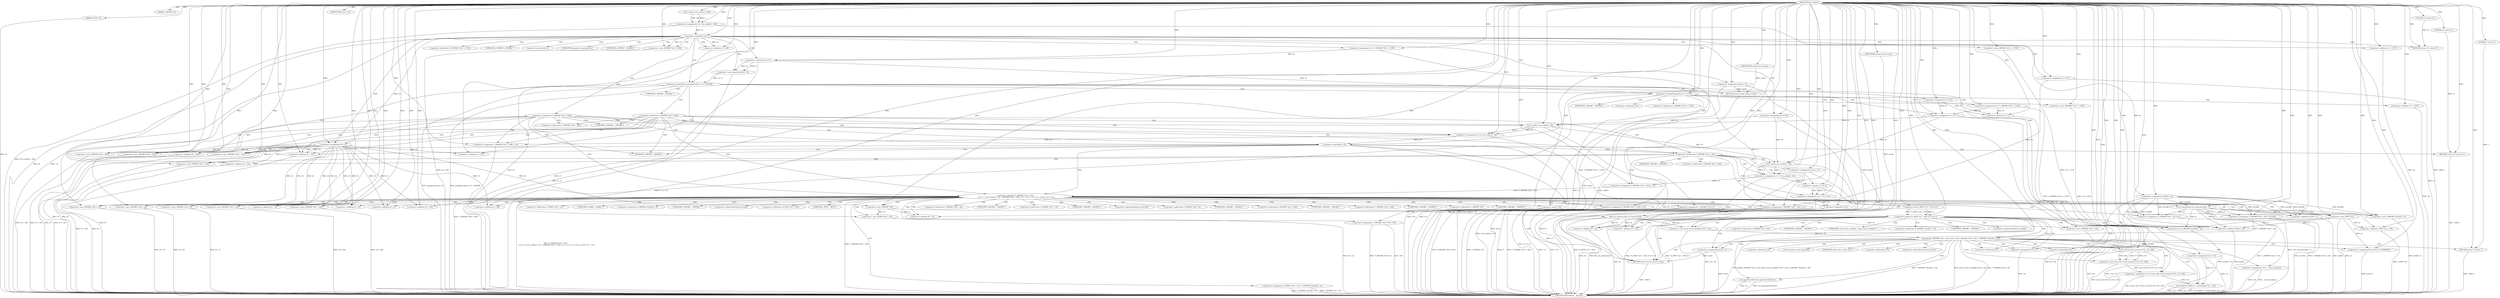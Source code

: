digraph tftp_connect {  
"1000114" [label = "(METHOD,tftp_connect)" ]
"1000416" [label = "(METHOD_RETURN,int __fastcall)" ]
"1000115" [label = "(PARAM,_DWORD *a1)" ]
"1000116" [label = "(PARAM,_BYTE *a2)" ]
"1000131" [label = "(<operator>.assignment,v4 = Curl_ccalloc(1, 336))" ]
"1000133" [label = "(Curl_ccalloc,Curl_ccalloc(1, 336))" ]
"1000136" [label = "(<operator>.assignment,a1[188] = v4)" ]
"1000142" [label = "(<operator>.logicalNot,!v4)" ]
"1000144" [label = "(RETURN,return 27;,return 27;)" ]
"1000145" [label = "(LITERAL,27,return 27;)" ]
"1000146" [label = "(<operator>.assignment,v5 = *(_DWORD *)(*a1 + 1576))" ]
"1000149" [label = "(<operator>.cast,(_DWORD *)(*a1 + 1576))" ]
"1000151" [label = "(<operator>.addition,*a1 + 1576)" ]
"1000155" [label = "(<operator>.assignment,v6 = v4)" ]
"1000159" [label = "(IDENTIFIER,v5,if ( v5 ))" ]
"1000161" [label = "(<operator>.assignment,result = 71)" ]
"1000165" [label = "(<operator>.greaterThan,(unsigned int)(v5 - 8) > 0xFFB0)" ]
"1000166" [label = "(<operator>.cast,(unsigned int)(v5 - 8))" ]
"1000168" [label = "(<operator>.subtraction,v5 - 8)" ]
"1000172" [label = "(RETURN,return result;,return result;)" ]
"1000173" [label = "(IDENTIFIER,result,return result;)" ]
"1000174" [label = "(<operator>.assignment,v8 = 512)" ]
"1000178" [label = "(<operator>.greaterEqualsThan,v5 >= 513)" ]
"1000181" [label = "(<operator>.assignment,v8 = *(_DWORD *)(*a1 + 1576))" ]
"1000184" [label = "(<operator>.cast,(_DWORD *)(*a1 + 1576))" ]
"1000186" [label = "(<operator>.addition,*a1 + 1576)" ]
"1000190" [label = "(<operator>.assignment,v9 = v8 + 4)" ]
"1000192" [label = "(<operator>.addition,v8 + 4)" ]
"1000197" [label = "(<operator>.cast,(_DWORD *)(v6 + 328))" ]
"1000199" [label = "(<operator>.addition,v6 + 328)" ]
"1000205" [label = "(<operator>.assignment,v9 = 516)" ]
"1000208" [label = "(<operator>.assignment,v5 = 512)" ]
"1000213" [label = "(<operator>.cast,(_DWORD *)(v4 + 328))" ]
"1000215" [label = "(<operator>.addition,v4 + 328)" ]
"1000219" [label = "(<operator>.assignment,v10 = Curl_ccalloc(1, v9))" ]
"1000221" [label = "(Curl_ccalloc,Curl_ccalloc(1, v9))" ]
"1000224" [label = "(<operator>.assignment,*(_DWORD *)(v6 + 328) = v10)" ]
"1000226" [label = "(<operator>.cast,(_DWORD *)(v6 + 328))" ]
"1000228" [label = "(<operator>.addition,v6 + 328)" ]
"1000233" [label = "(<operator>.logicalNot,!v10)" ]
"1000235" [label = "(RETURN,return 27;,return 27;)" ]
"1000236" [label = "(LITERAL,27,return 27;)" ]
"1000239" [label = "(<operator>.logicalOr,*(_DWORD *)(v6 + 332)\n    || (v11 = Curl_ccalloc(1, v9), *(_DWORD *)(v6 + 332) = v11, v12 = v11 == 0, result = 27, !v12))" ]
"1000241" [label = "(<operator>.cast,(_DWORD *)(v6 + 332))" ]
"1000243" [label = "(<operator>.addition,v6 + 332)" ]
"1000247" [label = "(<operator>.assignment,v11 = Curl_ccalloc(1, v9))" ]
"1000249" [label = "(Curl_ccalloc,Curl_ccalloc(1, v9))" ]
"1000253" [label = "(<operator>.assignment,*(_DWORD *)(v6 + 332) = v11)" ]
"1000255" [label = "(<operator>.cast,(_DWORD *)(v6 + 332))" ]
"1000257" [label = "(<operator>.addition,v6 + 332)" ]
"1000262" [label = "(<operator>.assignment,v12 = v11 == 0)" ]
"1000264" [label = "(<operator>.equals,v11 == 0)" ]
"1000268" [label = "(<operator>.assignment,result = 27)" ]
"1000271" [label = "(<operator>.logicalNot,!v12)" ]
"1000274" [label = "(Curl_conncontrol,Curl_conncontrol(a1, 1))" ]
"1000277" [label = "(<operator>.assignment,*(_DWORD *)(v6 + 16) = a1)" ]
"1000279" [label = "(<operator>.cast,(_DWORD *)(v6 + 16))" ]
"1000281" [label = "(<operator>.addition,v6 + 16)" ]
"1000285" [label = "(<operator>.assignment,*(_DWORD *)(v6 + 20) = a1[105])" ]
"1000287" [label = "(<operator>.cast,(_DWORD *)(v6 + 20))" ]
"1000289" [label = "(<operator>.addition,v6 + 20)" ]
"1000295" [label = "(<operator>.assignment,*(_DWORD *)(v6 + 8) = -100)" ]
"1000297" [label = "(<operator>.cast,(_DWORD *)(v6 + 8))" ]
"1000299" [label = "(<operator>.addition,v6 + 8)" ]
"1000302" [label = "(<operator>.minus,-100)" ]
"1000304" [label = "(<operator>.assignment,*(_DWORD *)(v6 + 320) = 512)" ]
"1000306" [label = "(<operator>.cast,(_DWORD *)(v6 + 320))" ]
"1000308" [label = "(<operator>.addition,v6 + 320)" ]
"1000312" [label = "(<operator>.assignment,*(_DWORD *)(v6 + 324) = v5)" ]
"1000314" [label = "(<operator>.cast,(_DWORD *)(v6 + 324))" ]
"1000316" [label = "(<operator>.addition,v6 + 324)" ]
"1000320" [label = "(<operator>.assignment,*(_DWORD *)v6 = 0)" ]
"1000322" [label = "(<operator>.cast,(_DWORD *)v6)" ]
"1000326" [label = "(<operator>.assignment,*(_WORD *)(v6 + 52) = *(_DWORD *)(a1[20] + 4))" ]
"1000328" [label = "(<operator>.cast,(_WORD *)(v6 + 52))" ]
"1000330" [label = "(<operator>.addition,v6 + 52)" ]
"1000334" [label = "(<operator>.cast,(_DWORD *)(a1[20] + 4))" ]
"1000336" [label = "(<operator>.addition,a1[20] + 4)" ]
"1000341" [label = "(tftp_set_timeouts,tftp_set_timeouts(v6))" ]
"1000344" [label = "(<operator>.equals,(*((_BYTE *)a1 + 591) & 2) == 0)" ]
"1000345" [label = "(<operator>.and,*((_BYTE *)a1 + 591) & 2)" ]
"1000347" [label = "(<operator>.addition,(_BYTE *)a1 + 591)" ]
"1000348" [label = "(<operator>.cast,(_BYTE *)a1)" ]
"1000356" [label = "(bind,bind(*(_DWORD *)(v6 + 20), (const struct sockaddr *)(v6 + 52), *(_DWORD *)(a1[20] + 16)))" ]
"1000358" [label = "(<operator>.cast,(_DWORD *)(v6 + 20))" ]
"1000360" [label = "(<operator>.addition,v6 + 20)" ]
"1000363" [label = "(<operator>.cast,(const struct sockaddr *)(v6 + 52))" ]
"1000365" [label = "(<operator>.addition,v6 + 52)" ]
"1000369" [label = "(<operator>.cast,(_DWORD *)(a1[20] + 16))" ]
"1000371" [label = "(<operator>.addition,a1[20] + 16)" ]
"1000377" [label = "(<operator>.assignment,v13 = *a1)" ]
"1000381" [label = "(<operator>.assignment,v14 = _errno_location())" ]
"1000384" [label = "(<operator>.assignment,v15 = (const char *)Curl_strerror(*v14, v16, 128))" ]
"1000386" [label = "(<operator>.cast,(const char *)Curl_strerror(*v14, v16, 128))" ]
"1000388" [label = "(Curl_strerror,Curl_strerror(*v14, v16, 128))" ]
"1000393" [label = "(Curl_failf,Curl_failf(v13, \"bind() failed; %s\", v15))" ]
"1000397" [label = "(RETURN,return 7;,return 7;)" ]
"1000398" [label = "(LITERAL,7,return 7;)" ]
"1000399" [label = "(<operators>.assignmentOr,a1[147] |= 0x2000000u)" ]
"1000404" [label = "(Curl_pgrsStartNow,Curl_pgrsStartNow(*a1))" ]
"1000407" [label = "(<operator>.assignment,result = 0)" ]
"1000410" [label = "(<operator>.assignment,*a2 = 1)" ]
"1000414" [label = "(RETURN,return result;,return result;)" ]
"1000415" [label = "(IDENTIFIER,result,return result;)" ]
"1000148" [label = "(<operator>.indirection,*(_DWORD *)(*a1 + 1576))" ]
"1000150" [label = "(UNKNOWN,_DWORD *,_DWORD *)" ]
"1000152" [label = "(<operator>.indirection,*a1)" ]
"1000167" [label = "(UNKNOWN,unsigned int,unsigned int)" ]
"1000183" [label = "(<operator>.indirection,*(_DWORD *)(*a1 + 1576))" ]
"1000185" [label = "(UNKNOWN,_DWORD *,_DWORD *)" ]
"1000187" [label = "(<operator>.indirection,*a1)" ]
"1000196" [label = "(<operator>.indirection,*(_DWORD *)(v6 + 328))" ]
"1000198" [label = "(UNKNOWN,_DWORD *,_DWORD *)" ]
"1000212" [label = "(<operator>.indirection,*(_DWORD *)(v4 + 328))" ]
"1000214" [label = "(UNKNOWN,_DWORD *,_DWORD *)" ]
"1000225" [label = "(<operator>.indirection,*(_DWORD *)(v6 + 328))" ]
"1000227" [label = "(UNKNOWN,_DWORD *,_DWORD *)" ]
"1000240" [label = "(<operator>.indirection,*(_DWORD *)(v6 + 332))" ]
"1000242" [label = "(UNKNOWN,_DWORD *,_DWORD *)" ]
"1000254" [label = "(<operator>.indirection,*(_DWORD *)(v6 + 332))" ]
"1000256" [label = "(UNKNOWN,_DWORD *,_DWORD *)" ]
"1000278" [label = "(<operator>.indirection,*(_DWORD *)(v6 + 16))" ]
"1000280" [label = "(UNKNOWN,_DWORD *,_DWORD *)" ]
"1000286" [label = "(<operator>.indirection,*(_DWORD *)(v6 + 20))" ]
"1000288" [label = "(UNKNOWN,_DWORD *,_DWORD *)" ]
"1000292" [label = "(<operator>.indirectIndexAccess,a1[105])" ]
"1000296" [label = "(<operator>.indirection,*(_DWORD *)(v6 + 8))" ]
"1000298" [label = "(UNKNOWN,_DWORD *,_DWORD *)" ]
"1000305" [label = "(<operator>.indirection,*(_DWORD *)(v6 + 320))" ]
"1000307" [label = "(UNKNOWN,_DWORD *,_DWORD *)" ]
"1000313" [label = "(<operator>.indirection,*(_DWORD *)(v6 + 324))" ]
"1000315" [label = "(UNKNOWN,_DWORD *,_DWORD *)" ]
"1000321" [label = "(<operator>.indirection,*(_DWORD *)v6)" ]
"1000323" [label = "(UNKNOWN,_DWORD *,_DWORD *)" ]
"1000327" [label = "(<operator>.indirection,*(_WORD *)(v6 + 52))" ]
"1000329" [label = "(UNKNOWN,_WORD *,_WORD *)" ]
"1000333" [label = "(<operator>.indirection,*(_DWORD *)(a1[20] + 4))" ]
"1000335" [label = "(UNKNOWN,_DWORD *,_DWORD *)" ]
"1000337" [label = "(<operator>.indirectIndexAccess,a1[20])" ]
"1000346" [label = "(<operator>.indirection,*((_BYTE *)a1 + 591))" ]
"1000349" [label = "(UNKNOWN,_BYTE *,_BYTE *)" ]
"1000357" [label = "(<operator>.indirection,*(_DWORD *)(v6 + 20))" ]
"1000359" [label = "(UNKNOWN,_DWORD *,_DWORD *)" ]
"1000364" [label = "(UNKNOWN,const struct sockaddr *,const struct sockaddr *)" ]
"1000368" [label = "(<operator>.indirection,*(_DWORD *)(a1[20] + 16))" ]
"1000370" [label = "(UNKNOWN,_DWORD *,_DWORD *)" ]
"1000372" [label = "(<operator>.indirectIndexAccess,a1[20])" ]
"1000379" [label = "(<operator>.indirection,*a1)" ]
"1000383" [label = "(_errno_location,_errno_location())" ]
"1000387" [label = "(UNKNOWN,const char *,const char *)" ]
"1000389" [label = "(<operator>.indirection,*v14)" ]
"1000400" [label = "(<operator>.indirectIndexAccess,a1[147])" ]
"1000405" [label = "(<operator>.indirection,*a1)" ]
"1000411" [label = "(<operator>.indirection,*a2)" ]
  "1000414" -> "1000416"  [ label = "DDG: <RET>"] 
  "1000397" -> "1000416"  [ label = "DDG: <RET>"] 
  "1000235" -> "1000416"  [ label = "DDG: <RET>"] 
  "1000388" -> "1000416"  [ label = "DDG: v16"] 
  "1000287" -> "1000416"  [ label = "DDG: v6 + 20"] 
  "1000326" -> "1000416"  [ label = "DDG: *(_WORD *)(v6 + 52)"] 
  "1000241" -> "1000416"  [ label = "DDG: v6 + 332"] 
  "1000142" -> "1000416"  [ label = "DDG: v4"] 
  "1000341" -> "1000416"  [ label = "DDG: v6"] 
  "1000393" -> "1000416"  [ label = "DDG: v13"] 
  "1000347" -> "1000416"  [ label = "DDG: (_BYTE *)a1"] 
  "1000190" -> "1000416"  [ label = "DDG: v9"] 
  "1000388" -> "1000416"  [ label = "DDG: *v14"] 
  "1000314" -> "1000416"  [ label = "DDG: v6 + 324"] 
  "1000197" -> "1000416"  [ label = "DDG: v6 + 328"] 
  "1000221" -> "1000416"  [ label = "DDG: v9"] 
  "1000239" -> "1000416"  [ label = "DDG: *(_DWORD *)(v6 + 332)\n    || (v11 = Curl_ccalloc(1, v9), *(_DWORD *)(v6 + 332) = v11, v12 = v11 == 0, result = 27, !v12)"] 
  "1000165" -> "1000416"  [ label = "DDG: (unsigned int)(v5 - 8)"] 
  "1000243" -> "1000416"  [ label = "DDG: v6"] 
  "1000344" -> "1000416"  [ label = "DDG: (*((_BYTE *)a1 + 591) & 2) == 0"] 
  "1000328" -> "1000416"  [ label = "DDG: v6 + 52"] 
  "1000312" -> "1000416"  [ label = "DDG: v5"] 
  "1000320" -> "1000416"  [ label = "DDG: *(_DWORD *)v6"] 
  "1000268" -> "1000416"  [ label = "DDG: result"] 
  "1000233" -> "1000416"  [ label = "DDG: !v10"] 
  "1000336" -> "1000416"  [ label = "DDG: a1[20]"] 
  "1000264" -> "1000416"  [ label = "DDG: v11"] 
  "1000306" -> "1000416"  [ label = "DDG: v6 + 320"] 
  "1000257" -> "1000416"  [ label = "DDG: v6"] 
  "1000142" -> "1000416"  [ label = "DDG: !v4"] 
  "1000155" -> "1000416"  [ label = "DDG: v4"] 
  "1000178" -> "1000416"  [ label = "DDG: v5 >= 513"] 
  "1000312" -> "1000416"  [ label = "DDG: *(_DWORD *)(v6 + 324)"] 
  "1000393" -> "1000416"  [ label = "DDG: Curl_failf(v13, \"bind() failed; %s\", v15)"] 
  "1000228" -> "1000416"  [ label = "DDG: v6"] 
  "1000219" -> "1000416"  [ label = "DDG: Curl_ccalloc(1, v9)"] 
  "1000151" -> "1000416"  [ label = "DDG: *a1"] 
  "1000233" -> "1000416"  [ label = "DDG: v10"] 
  "1000356" -> "1000416"  [ label = "DDG: bind(*(_DWORD *)(v6 + 20), (const struct sockaddr *)(v6 + 52), *(_DWORD *)(a1[20] + 16))"] 
  "1000295" -> "1000416"  [ label = "DDG: *(_DWORD *)(v6 + 8)"] 
  "1000381" -> "1000416"  [ label = "DDG: v14"] 
  "1000271" -> "1000416"  [ label = "DDG: v12"] 
  "1000274" -> "1000416"  [ label = "DDG: Curl_conncontrol(a1, 1)"] 
  "1000136" -> "1000416"  [ label = "DDG: a1[188]"] 
  "1000399" -> "1000416"  [ label = "DDG: a1[147]"] 
  "1000295" -> "1000416"  [ label = "DDG: -100"] 
  "1000181" -> "1000416"  [ label = "DDG: *(_DWORD *)(*a1 + 1576)"] 
  "1000131" -> "1000416"  [ label = "DDG: Curl_ccalloc(1, 336)"] 
  "1000356" -> "1000416"  [ label = "DDG: *(_DWORD *)(a1[20] + 16)"] 
  "1000341" -> "1000416"  [ label = "DDG: tftp_set_timeouts(v6)"] 
  "1000363" -> "1000416"  [ label = "DDG: v6 + 52"] 
  "1000285" -> "1000416"  [ label = "DDG: a1[105]"] 
  "1000344" -> "1000416"  [ label = "DDG: *((_BYTE *)a1 + 591) & 2"] 
  "1000146" -> "1000416"  [ label = "DDG: *(_DWORD *)(*a1 + 1576)"] 
  "1000116" -> "1000416"  [ label = "DDG: a2"] 
  "1000213" -> "1000416"  [ label = "DDG: v4 + 328"] 
  "1000271" -> "1000416"  [ label = "DDG: !v12"] 
  "1000348" -> "1000416"  [ label = "DDG: a1"] 
  "1000345" -> "1000416"  [ label = "DDG: *((_BYTE *)a1 + 591)"] 
  "1000192" -> "1000416"  [ label = "DDG: v8"] 
  "1000247" -> "1000416"  [ label = "DDG: Curl_ccalloc(1, v9)"] 
  "1000377" -> "1000416"  [ label = "DDG: *a1"] 
  "1000224" -> "1000416"  [ label = "DDG: *(_DWORD *)(v6 + 328)"] 
  "1000365" -> "1000416"  [ label = "DDG: v6"] 
  "1000285" -> "1000416"  [ label = "DDG: *(_DWORD *)(v6 + 20)"] 
  "1000371" -> "1000416"  [ label = "DDG: a1[20]"] 
  "1000410" -> "1000416"  [ label = "DDG: *a2"] 
  "1000255" -> "1000416"  [ label = "DDG: v6 + 332"] 
  "1000407" -> "1000416"  [ label = "DDG: result"] 
  "1000208" -> "1000416"  [ label = "DDG: v5"] 
  "1000279" -> "1000416"  [ label = "DDG: v6 + 16"] 
  "1000386" -> "1000416"  [ label = "DDG: Curl_strerror(*v14, v16, 128)"] 
  "1000404" -> "1000416"  [ label = "DDG: Curl_pgrsStartNow(*a1)"] 
  "1000190" -> "1000416"  [ label = "DDG: v8 + 4"] 
  "1000155" -> "1000416"  [ label = "DDG: v6"] 
  "1000205" -> "1000416"  [ label = "DDG: v9"] 
  "1000334" -> "1000416"  [ label = "DDG: a1[20] + 4"] 
  "1000186" -> "1000416"  [ label = "DDG: *a1"] 
  "1000226" -> "1000416"  [ label = "DDG: v6 + 328"] 
  "1000297" -> "1000416"  [ label = "DDG: v6 + 8"] 
  "1000168" -> "1000416"  [ label = "DDG: v5"] 
  "1000393" -> "1000416"  [ label = "DDG: v15"] 
  "1000178" -> "1000416"  [ label = "DDG: v5"] 
  "1000277" -> "1000416"  [ label = "DDG: *(_DWORD *)(v6 + 16)"] 
  "1000356" -> "1000416"  [ label = "DDG: (const struct sockaddr *)(v6 + 52)"] 
  "1000262" -> "1000416"  [ label = "DDG: v11 == 0"] 
  "1000215" -> "1000416"  [ label = "DDG: v4"] 
  "1000304" -> "1000416"  [ label = "DDG: *(_DWORD *)(v6 + 320)"] 
  "1000381" -> "1000416"  [ label = "DDG: _errno_location()"] 
  "1000356" -> "1000416"  [ label = "DDG: *(_DWORD *)(v6 + 20)"] 
  "1000404" -> "1000416"  [ label = "DDG: *a1"] 
  "1000239" -> "1000416"  [ label = "DDG: *(_DWORD *)(v6 + 332)"] 
  "1000369" -> "1000416"  [ label = "DDG: a1[20] + 16"] 
  "1000166" -> "1000416"  [ label = "DDG: v5 - 8"] 
  "1000384" -> "1000416"  [ label = "DDG: (const char *)Curl_strerror(*v14, v16, 128)"] 
  "1000165" -> "1000416"  [ label = "DDG: (unsigned int)(v5 - 8) > 0xFFB0"] 
  "1000161" -> "1000416"  [ label = "DDG: result"] 
  "1000149" -> "1000416"  [ label = "DDG: *a1 + 1576"] 
  "1000184" -> "1000416"  [ label = "DDG: *a1 + 1576"] 
  "1000249" -> "1000416"  [ label = "DDG: v9"] 
  "1000326" -> "1000416"  [ label = "DDG: *(_DWORD *)(a1[20] + 4)"] 
  "1000358" -> "1000416"  [ label = "DDG: v6 + 20"] 
  "1000144" -> "1000416"  [ label = "DDG: <RET>"] 
  "1000172" -> "1000416"  [ label = "DDG: <RET>"] 
  "1000114" -> "1000115"  [ label = "DDG: "] 
  "1000114" -> "1000116"  [ label = "DDG: "] 
  "1000133" -> "1000131"  [ label = "DDG: 1"] 
  "1000133" -> "1000131"  [ label = "DDG: 336"] 
  "1000114" -> "1000131"  [ label = "DDG: "] 
  "1000114" -> "1000133"  [ label = "DDG: "] 
  "1000131" -> "1000136"  [ label = "DDG: v4"] 
  "1000114" -> "1000136"  [ label = "DDG: "] 
  "1000114" -> "1000142"  [ label = "DDG: "] 
  "1000131" -> "1000142"  [ label = "DDG: v4"] 
  "1000145" -> "1000144"  [ label = "DDG: 27"] 
  "1000114" -> "1000144"  [ label = "DDG: "] 
  "1000114" -> "1000145"  [ label = "DDG: "] 
  "1000114" -> "1000146"  [ label = "DDG: "] 
  "1000114" -> "1000149"  [ label = "DDG: "] 
  "1000114" -> "1000151"  [ label = "DDG: "] 
  "1000142" -> "1000155"  [ label = "DDG: v4"] 
  "1000114" -> "1000155"  [ label = "DDG: "] 
  "1000114" -> "1000159"  [ label = "DDG: "] 
  "1000114" -> "1000161"  [ label = "DDG: "] 
  "1000166" -> "1000165"  [ label = "DDG: v5 - 8"] 
  "1000168" -> "1000166"  [ label = "DDG: v5"] 
  "1000168" -> "1000166"  [ label = "DDG: 8"] 
  "1000146" -> "1000168"  [ label = "DDG: v5"] 
  "1000114" -> "1000168"  [ label = "DDG: "] 
  "1000114" -> "1000165"  [ label = "DDG: "] 
  "1000173" -> "1000172"  [ label = "DDG: result"] 
  "1000161" -> "1000172"  [ label = "DDG: result"] 
  "1000114" -> "1000173"  [ label = "DDG: "] 
  "1000114" -> "1000174"  [ label = "DDG: "] 
  "1000168" -> "1000178"  [ label = "DDG: v5"] 
  "1000114" -> "1000178"  [ label = "DDG: "] 
  "1000114" -> "1000181"  [ label = "DDG: "] 
  "1000114" -> "1000184"  [ label = "DDG: "] 
  "1000114" -> "1000186"  [ label = "DDG: "] 
  "1000181" -> "1000190"  [ label = "DDG: v8"] 
  "1000174" -> "1000190"  [ label = "DDG: v8"] 
  "1000114" -> "1000190"  [ label = "DDG: "] 
  "1000181" -> "1000192"  [ label = "DDG: v8"] 
  "1000174" -> "1000192"  [ label = "DDG: v8"] 
  "1000114" -> "1000192"  [ label = "DDG: "] 
  "1000155" -> "1000197"  [ label = "DDG: v6"] 
  "1000114" -> "1000197"  [ label = "DDG: "] 
  "1000155" -> "1000199"  [ label = "DDG: v6"] 
  "1000114" -> "1000199"  [ label = "DDG: "] 
  "1000114" -> "1000205"  [ label = "DDG: "] 
  "1000114" -> "1000208"  [ label = "DDG: "] 
  "1000114" -> "1000213"  [ label = "DDG: "] 
  "1000142" -> "1000213"  [ label = "DDG: v4"] 
  "1000114" -> "1000215"  [ label = "DDG: "] 
  "1000142" -> "1000215"  [ label = "DDG: v4"] 
  "1000221" -> "1000219"  [ label = "DDG: 1"] 
  "1000221" -> "1000219"  [ label = "DDG: v9"] 
  "1000114" -> "1000219"  [ label = "DDG: "] 
  "1000114" -> "1000221"  [ label = "DDG: "] 
  "1000190" -> "1000221"  [ label = "DDG: v9"] 
  "1000205" -> "1000221"  [ label = "DDG: v9"] 
  "1000219" -> "1000224"  [ label = "DDG: v10"] 
  "1000114" -> "1000224"  [ label = "DDG: "] 
  "1000155" -> "1000226"  [ label = "DDG: v6"] 
  "1000114" -> "1000226"  [ label = "DDG: "] 
  "1000155" -> "1000228"  [ label = "DDG: v6"] 
  "1000114" -> "1000228"  [ label = "DDG: "] 
  "1000114" -> "1000233"  [ label = "DDG: "] 
  "1000219" -> "1000233"  [ label = "DDG: v10"] 
  "1000236" -> "1000235"  [ label = "DDG: 27"] 
  "1000114" -> "1000235"  [ label = "DDG: "] 
  "1000114" -> "1000236"  [ label = "DDG: "] 
  "1000253" -> "1000239"  [ label = "DDG: *(_DWORD *)(v6 + 332)"] 
  "1000155" -> "1000241"  [ label = "DDG: v6"] 
  "1000114" -> "1000241"  [ label = "DDG: "] 
  "1000155" -> "1000243"  [ label = "DDG: v6"] 
  "1000114" -> "1000243"  [ label = "DDG: "] 
  "1000249" -> "1000247"  [ label = "DDG: 1"] 
  "1000249" -> "1000247"  [ label = "DDG: v9"] 
  "1000114" -> "1000247"  [ label = "DDG: "] 
  "1000114" -> "1000249"  [ label = "DDG: "] 
  "1000190" -> "1000249"  [ label = "DDG: v9"] 
  "1000221" -> "1000249"  [ label = "DDG: v9"] 
  "1000205" -> "1000249"  [ label = "DDG: v9"] 
  "1000247" -> "1000253"  [ label = "DDG: v11"] 
  "1000114" -> "1000253"  [ label = "DDG: "] 
  "1000114" -> "1000255"  [ label = "DDG: "] 
  "1000155" -> "1000255"  [ label = "DDG: v6"] 
  "1000114" -> "1000257"  [ label = "DDG: "] 
  "1000155" -> "1000257"  [ label = "DDG: v6"] 
  "1000264" -> "1000262"  [ label = "DDG: v11"] 
  "1000264" -> "1000262"  [ label = "DDG: 0"] 
  "1000114" -> "1000262"  [ label = "DDG: "] 
  "1000114" -> "1000264"  [ label = "DDG: "] 
  "1000247" -> "1000264"  [ label = "DDG: v11"] 
  "1000114" -> "1000268"  [ label = "DDG: "] 
  "1000262" -> "1000271"  [ label = "DDG: v12"] 
  "1000114" -> "1000271"  [ label = "DDG: "] 
  "1000136" -> "1000274"  [ label = "DDG: a1[188]"] 
  "1000114" -> "1000274"  [ label = "DDG: "] 
  "1000136" -> "1000277"  [ label = "DDG: a1[188]"] 
  "1000274" -> "1000277"  [ label = "DDG: a1"] 
  "1000114" -> "1000277"  [ label = "DDG: "] 
  "1000114" -> "1000279"  [ label = "DDG: "] 
  "1000155" -> "1000279"  [ label = "DDG: v6"] 
  "1000114" -> "1000281"  [ label = "DDG: "] 
  "1000155" -> "1000281"  [ label = "DDG: v6"] 
  "1000136" -> "1000285"  [ label = "DDG: a1[188]"] 
  "1000274" -> "1000285"  [ label = "DDG: a1"] 
  "1000114" -> "1000285"  [ label = "DDG: "] 
  "1000114" -> "1000287"  [ label = "DDG: "] 
  "1000155" -> "1000287"  [ label = "DDG: v6"] 
  "1000114" -> "1000289"  [ label = "DDG: "] 
  "1000155" -> "1000289"  [ label = "DDG: v6"] 
  "1000302" -> "1000295"  [ label = "DDG: 100"] 
  "1000114" -> "1000297"  [ label = "DDG: "] 
  "1000155" -> "1000297"  [ label = "DDG: v6"] 
  "1000114" -> "1000299"  [ label = "DDG: "] 
  "1000155" -> "1000299"  [ label = "DDG: v6"] 
  "1000114" -> "1000302"  [ label = "DDG: "] 
  "1000114" -> "1000304"  [ label = "DDG: "] 
  "1000114" -> "1000306"  [ label = "DDG: "] 
  "1000155" -> "1000306"  [ label = "DDG: v6"] 
  "1000114" -> "1000308"  [ label = "DDG: "] 
  "1000155" -> "1000308"  [ label = "DDG: v6"] 
  "1000208" -> "1000312"  [ label = "DDG: v5"] 
  "1000178" -> "1000312"  [ label = "DDG: v5"] 
  "1000114" -> "1000312"  [ label = "DDG: "] 
  "1000114" -> "1000314"  [ label = "DDG: "] 
  "1000155" -> "1000314"  [ label = "DDG: v6"] 
  "1000114" -> "1000316"  [ label = "DDG: "] 
  "1000155" -> "1000316"  [ label = "DDG: v6"] 
  "1000114" -> "1000320"  [ label = "DDG: "] 
  "1000114" -> "1000322"  [ label = "DDG: "] 
  "1000155" -> "1000322"  [ label = "DDG: v6"] 
  "1000322" -> "1000328"  [ label = "DDG: v6"] 
  "1000114" -> "1000328"  [ label = "DDG: "] 
  "1000322" -> "1000330"  [ label = "DDG: v6"] 
  "1000114" -> "1000330"  [ label = "DDG: "] 
  "1000136" -> "1000334"  [ label = "DDG: a1[188]"] 
  "1000274" -> "1000334"  [ label = "DDG: a1"] 
  "1000114" -> "1000334"  [ label = "DDG: "] 
  "1000136" -> "1000336"  [ label = "DDG: a1[188]"] 
  "1000274" -> "1000336"  [ label = "DDG: a1"] 
  "1000114" -> "1000336"  [ label = "DDG: "] 
  "1000114" -> "1000341"  [ label = "DDG: "] 
  "1000322" -> "1000341"  [ label = "DDG: v6"] 
  "1000345" -> "1000344"  [ label = "DDG: *((_BYTE *)a1 + 591)"] 
  "1000345" -> "1000344"  [ label = "DDG: 2"] 
  "1000348" -> "1000347"  [ label = "DDG: a1"] 
  "1000136" -> "1000348"  [ label = "DDG: a1[188]"] 
  "1000114" -> "1000348"  [ label = "DDG: "] 
  "1000274" -> "1000348"  [ label = "DDG: a1"] 
  "1000114" -> "1000347"  [ label = "DDG: "] 
  "1000114" -> "1000345"  [ label = "DDG: "] 
  "1000114" -> "1000344"  [ label = "DDG: "] 
  "1000285" -> "1000356"  [ label = "DDG: *(_DWORD *)(v6 + 20)"] 
  "1000341" -> "1000358"  [ label = "DDG: v6"] 
  "1000114" -> "1000358"  [ label = "DDG: "] 
  "1000341" -> "1000360"  [ label = "DDG: v6"] 
  "1000114" -> "1000360"  [ label = "DDG: "] 
  "1000363" -> "1000356"  [ label = "DDG: v6 + 52"] 
  "1000114" -> "1000363"  [ label = "DDG: "] 
  "1000341" -> "1000363"  [ label = "DDG: v6"] 
  "1000114" -> "1000365"  [ label = "DDG: "] 
  "1000341" -> "1000365"  [ label = "DDG: v6"] 
  "1000348" -> "1000369"  [ label = "DDG: a1"] 
  "1000136" -> "1000369"  [ label = "DDG: a1[188]"] 
  "1000274" -> "1000369"  [ label = "DDG: a1"] 
  "1000114" -> "1000369"  [ label = "DDG: "] 
  "1000348" -> "1000371"  [ label = "DDG: a1"] 
  "1000136" -> "1000371"  [ label = "DDG: a1[188]"] 
  "1000274" -> "1000371"  [ label = "DDG: a1"] 
  "1000114" -> "1000371"  [ label = "DDG: "] 
  "1000114" -> "1000377"  [ label = "DDG: "] 
  "1000114" -> "1000381"  [ label = "DDG: "] 
  "1000386" -> "1000384"  [ label = "DDG: Curl_strerror(*v14, v16, 128)"] 
  "1000114" -> "1000384"  [ label = "DDG: "] 
  "1000388" -> "1000386"  [ label = "DDG: *v14"] 
  "1000388" -> "1000386"  [ label = "DDG: v16"] 
  "1000388" -> "1000386"  [ label = "DDG: 128"] 
  "1000114" -> "1000388"  [ label = "DDG: "] 
  "1000377" -> "1000393"  [ label = "DDG: v13"] 
  "1000114" -> "1000393"  [ label = "DDG: "] 
  "1000384" -> "1000393"  [ label = "DDG: v15"] 
  "1000398" -> "1000397"  [ label = "DDG: 7"] 
  "1000114" -> "1000397"  [ label = "DDG: "] 
  "1000114" -> "1000398"  [ label = "DDG: "] 
  "1000114" -> "1000399"  [ label = "DDG: "] 
  "1000348" -> "1000399"  [ label = "DDG: a1"] 
  "1000114" -> "1000407"  [ label = "DDG: "] 
  "1000114" -> "1000410"  [ label = "DDG: "] 
  "1000415" -> "1000414"  [ label = "DDG: result"] 
  "1000268" -> "1000414"  [ label = "DDG: result"] 
  "1000407" -> "1000414"  [ label = "DDG: result"] 
  "1000161" -> "1000414"  [ label = "DDG: result"] 
  "1000114" -> "1000415"  [ label = "DDG: "] 
  "1000142" -> "1000144"  [ label = "CDG: "] 
  "1000142" -> "1000155"  [ label = "CDG: "] 
  "1000142" -> "1000152"  [ label = "CDG: "] 
  "1000142" -> "1000151"  [ label = "CDG: "] 
  "1000142" -> "1000150"  [ label = "CDG: "] 
  "1000142" -> "1000149"  [ label = "CDG: "] 
  "1000142" -> "1000148"  [ label = "CDG: "] 
  "1000142" -> "1000146"  [ label = "CDG: "] 
  "1000142" -> "1000168"  [ label = "CDG: "] 
  "1000142" -> "1000167"  [ label = "CDG: "] 
  "1000142" -> "1000166"  [ label = "CDG: "] 
  "1000142" -> "1000165"  [ label = "CDG: "] 
  "1000142" -> "1000161"  [ label = "CDG: "] 
  "1000142" -> "1000208"  [ label = "CDG: "] 
  "1000142" -> "1000205"  [ label = "CDG: "] 
  "1000142" -> "1000215"  [ label = "CDG: "] 
  "1000142" -> "1000214"  [ label = "CDG: "] 
  "1000142" -> "1000213"  [ label = "CDG: "] 
  "1000142" -> "1000212"  [ label = "CDG: "] 
  "1000165" -> "1000174"  [ label = "CDG: "] 
  "1000165" -> "1000172"  [ label = "CDG: "] 
  "1000165" -> "1000192"  [ label = "CDG: "] 
  "1000165" -> "1000190"  [ label = "CDG: "] 
  "1000165" -> "1000178"  [ label = "CDG: "] 
  "1000165" -> "1000199"  [ label = "CDG: "] 
  "1000165" -> "1000198"  [ label = "CDG: "] 
  "1000165" -> "1000197"  [ label = "CDG: "] 
  "1000165" -> "1000196"  [ label = "CDG: "] 
  "1000178" -> "1000187"  [ label = "CDG: "] 
  "1000178" -> "1000186"  [ label = "CDG: "] 
  "1000178" -> "1000185"  [ label = "CDG: "] 
  "1000178" -> "1000184"  [ label = "CDG: "] 
  "1000178" -> "1000183"  [ label = "CDG: "] 
  "1000178" -> "1000181"  [ label = "CDG: "] 
  "1000196" -> "1000224"  [ label = "CDG: "] 
  "1000196" -> "1000221"  [ label = "CDG: "] 
  "1000196" -> "1000219"  [ label = "CDG: "] 
  "1000196" -> "1000240"  [ label = "CDG: "] 
  "1000196" -> "1000239"  [ label = "CDG: "] 
  "1000196" -> "1000233"  [ label = "CDG: "] 
  "1000196" -> "1000228"  [ label = "CDG: "] 
  "1000196" -> "1000227"  [ label = "CDG: "] 
  "1000196" -> "1000226"  [ label = "CDG: "] 
  "1000196" -> "1000225"  [ label = "CDG: "] 
  "1000196" -> "1000243"  [ label = "CDG: "] 
  "1000196" -> "1000242"  [ label = "CDG: "] 
  "1000196" -> "1000241"  [ label = "CDG: "] 
  "1000212" -> "1000224"  [ label = "CDG: "] 
  "1000212" -> "1000221"  [ label = "CDG: "] 
  "1000212" -> "1000219"  [ label = "CDG: "] 
  "1000212" -> "1000240"  [ label = "CDG: "] 
  "1000212" -> "1000239"  [ label = "CDG: "] 
  "1000212" -> "1000233"  [ label = "CDG: "] 
  "1000212" -> "1000228"  [ label = "CDG: "] 
  "1000212" -> "1000227"  [ label = "CDG: "] 
  "1000212" -> "1000226"  [ label = "CDG: "] 
  "1000212" -> "1000225"  [ label = "CDG: "] 
  "1000212" -> "1000243"  [ label = "CDG: "] 
  "1000212" -> "1000242"  [ label = "CDG: "] 
  "1000212" -> "1000241"  [ label = "CDG: "] 
  "1000233" -> "1000240"  [ label = "CDG: "] 
  "1000233" -> "1000239"  [ label = "CDG: "] 
  "1000233" -> "1000235"  [ label = "CDG: "] 
  "1000233" -> "1000243"  [ label = "CDG: "] 
  "1000233" -> "1000242"  [ label = "CDG: "] 
  "1000233" -> "1000241"  [ label = "CDG: "] 
  "1000239" -> "1000288"  [ label = "CDG: "] 
  "1000239" -> "1000287"  [ label = "CDG: "] 
  "1000239" -> "1000286"  [ label = "CDG: "] 
  "1000239" -> "1000285"  [ label = "CDG: "] 
  "1000239" -> "1000281"  [ label = "CDG: "] 
  "1000239" -> "1000280"  [ label = "CDG: "] 
  "1000239" -> "1000279"  [ label = "CDG: "] 
  "1000239" -> "1000278"  [ label = "CDG: "] 
  "1000239" -> "1000277"  [ label = "CDG: "] 
  "1000239" -> "1000274"  [ label = "CDG: "] 
  "1000239" -> "1000304"  [ label = "CDG: "] 
  "1000239" -> "1000302"  [ label = "CDG: "] 
  "1000239" -> "1000299"  [ label = "CDG: "] 
  "1000239" -> "1000298"  [ label = "CDG: "] 
  "1000239" -> "1000297"  [ label = "CDG: "] 
  "1000239" -> "1000296"  [ label = "CDG: "] 
  "1000239" -> "1000295"  [ label = "CDG: "] 
  "1000239" -> "1000292"  [ label = "CDG: "] 
  "1000239" -> "1000289"  [ label = "CDG: "] 
  "1000239" -> "1000320"  [ label = "CDG: "] 
  "1000239" -> "1000316"  [ label = "CDG: "] 
  "1000239" -> "1000315"  [ label = "CDG: "] 
  "1000239" -> "1000314"  [ label = "CDG: "] 
  "1000239" -> "1000313"  [ label = "CDG: "] 
  "1000239" -> "1000312"  [ label = "CDG: "] 
  "1000239" -> "1000308"  [ label = "CDG: "] 
  "1000239" -> "1000307"  [ label = "CDG: "] 
  "1000239" -> "1000306"  [ label = "CDG: "] 
  "1000239" -> "1000305"  [ label = "CDG: "] 
  "1000239" -> "1000336"  [ label = "CDG: "] 
  "1000239" -> "1000335"  [ label = "CDG: "] 
  "1000239" -> "1000334"  [ label = "CDG: "] 
  "1000239" -> "1000333"  [ label = "CDG: "] 
  "1000239" -> "1000330"  [ label = "CDG: "] 
  "1000239" -> "1000329"  [ label = "CDG: "] 
  "1000239" -> "1000328"  [ label = "CDG: "] 
  "1000239" -> "1000327"  [ label = "CDG: "] 
  "1000239" -> "1000326"  [ label = "CDG: "] 
  "1000239" -> "1000323"  [ label = "CDG: "] 
  "1000239" -> "1000322"  [ label = "CDG: "] 
  "1000239" -> "1000321"  [ label = "CDG: "] 
  "1000239" -> "1000349"  [ label = "CDG: "] 
  "1000239" -> "1000348"  [ label = "CDG: "] 
  "1000239" -> "1000347"  [ label = "CDG: "] 
  "1000239" -> "1000346"  [ label = "CDG: "] 
  "1000239" -> "1000345"  [ label = "CDG: "] 
  "1000239" -> "1000344"  [ label = "CDG: "] 
  "1000239" -> "1000341"  [ label = "CDG: "] 
  "1000239" -> "1000337"  [ label = "CDG: "] 
  "1000239" -> "1000414"  [ label = "CDG: "] 
  "1000240" -> "1000256"  [ label = "CDG: "] 
  "1000240" -> "1000255"  [ label = "CDG: "] 
  "1000240" -> "1000254"  [ label = "CDG: "] 
  "1000240" -> "1000253"  [ label = "CDG: "] 
  "1000240" -> "1000249"  [ label = "CDG: "] 
  "1000240" -> "1000247"  [ label = "CDG: "] 
  "1000240" -> "1000271"  [ label = "CDG: "] 
  "1000240" -> "1000268"  [ label = "CDG: "] 
  "1000240" -> "1000264"  [ label = "CDG: "] 
  "1000240" -> "1000262"  [ label = "CDG: "] 
  "1000240" -> "1000257"  [ label = "CDG: "] 
  "1000344" -> "1000368"  [ label = "CDG: "] 
  "1000344" -> "1000365"  [ label = "CDG: "] 
  "1000344" -> "1000364"  [ label = "CDG: "] 
  "1000344" -> "1000363"  [ label = "CDG: "] 
  "1000344" -> "1000360"  [ label = "CDG: "] 
  "1000344" -> "1000359"  [ label = "CDG: "] 
  "1000344" -> "1000358"  [ label = "CDG: "] 
  "1000344" -> "1000357"  [ label = "CDG: "] 
  "1000344" -> "1000356"  [ label = "CDG: "] 
  "1000344" -> "1000372"  [ label = "CDG: "] 
  "1000344" -> "1000371"  [ label = "CDG: "] 
  "1000344" -> "1000370"  [ label = "CDG: "] 
  "1000344" -> "1000369"  [ label = "CDG: "] 
  "1000344" -> "1000414"  [ label = "CDG: "] 
  "1000344" -> "1000411"  [ label = "CDG: "] 
  "1000344" -> "1000410"  [ label = "CDG: "] 
  "1000344" -> "1000407"  [ label = "CDG: "] 
  "1000344" -> "1000405"  [ label = "CDG: "] 
  "1000344" -> "1000404"  [ label = "CDG: "] 
  "1000356" -> "1000384"  [ label = "CDG: "] 
  "1000356" -> "1000383"  [ label = "CDG: "] 
  "1000356" -> "1000381"  [ label = "CDG: "] 
  "1000356" -> "1000379"  [ label = "CDG: "] 
  "1000356" -> "1000377"  [ label = "CDG: "] 
  "1000356" -> "1000400"  [ label = "CDG: "] 
  "1000356" -> "1000399"  [ label = "CDG: "] 
  "1000356" -> "1000397"  [ label = "CDG: "] 
  "1000356" -> "1000393"  [ label = "CDG: "] 
  "1000356" -> "1000389"  [ label = "CDG: "] 
  "1000356" -> "1000388"  [ label = "CDG: "] 
  "1000356" -> "1000387"  [ label = "CDG: "] 
  "1000356" -> "1000386"  [ label = "CDG: "] 
  "1000356" -> "1000414"  [ label = "CDG: "] 
  "1000356" -> "1000411"  [ label = "CDG: "] 
  "1000356" -> "1000410"  [ label = "CDG: "] 
  "1000356" -> "1000407"  [ label = "CDG: "] 
  "1000356" -> "1000405"  [ label = "CDG: "] 
  "1000356" -> "1000404"  [ label = "CDG: "] 
}
